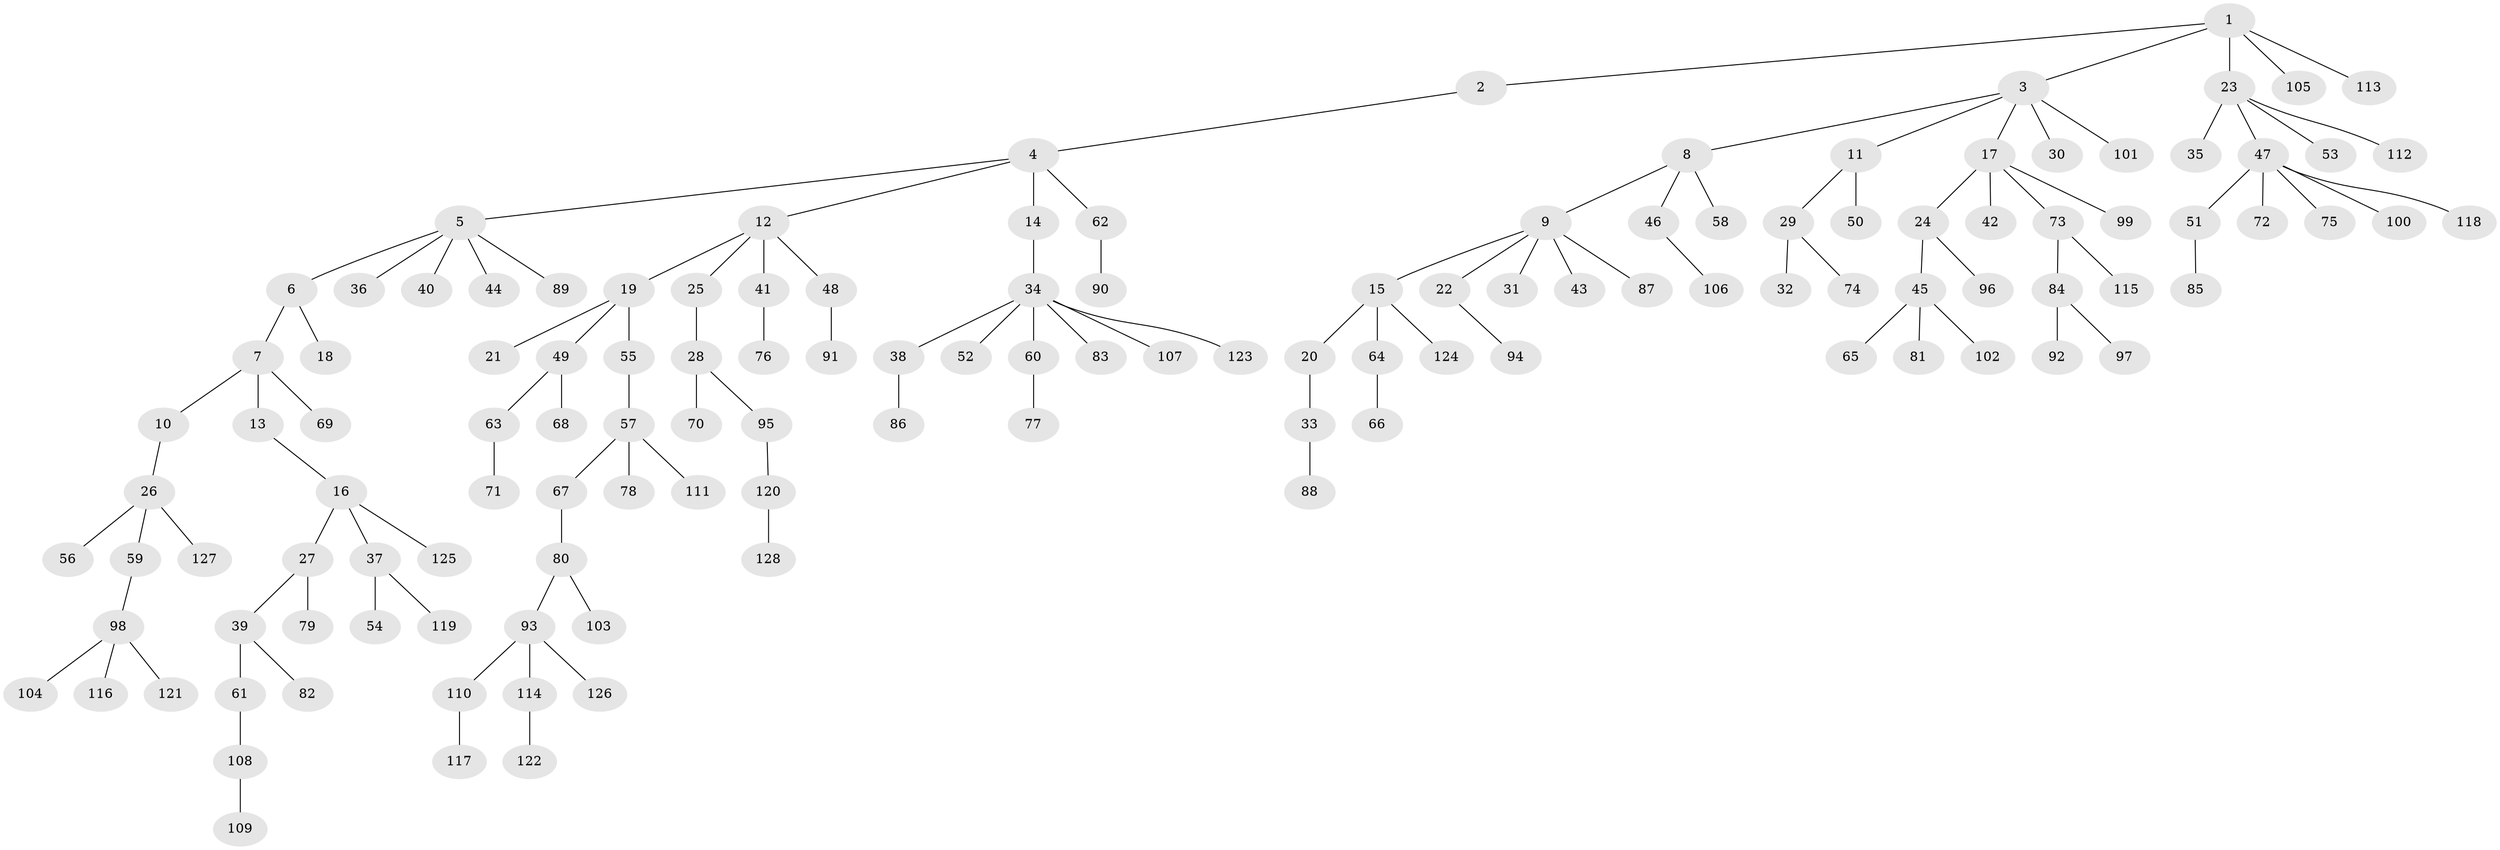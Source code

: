 // coarse degree distribution, {2: 0.2222222222222222, 3: 0.16666666666666666, 1: 0.48148148148148145, 4: 0.1111111111111111, 5: 0.018518518518518517}
// Generated by graph-tools (version 1.1) at 2025/37/03/04/25 23:37:26]
// undirected, 128 vertices, 127 edges
graph export_dot {
  node [color=gray90,style=filled];
  1;
  2;
  3;
  4;
  5;
  6;
  7;
  8;
  9;
  10;
  11;
  12;
  13;
  14;
  15;
  16;
  17;
  18;
  19;
  20;
  21;
  22;
  23;
  24;
  25;
  26;
  27;
  28;
  29;
  30;
  31;
  32;
  33;
  34;
  35;
  36;
  37;
  38;
  39;
  40;
  41;
  42;
  43;
  44;
  45;
  46;
  47;
  48;
  49;
  50;
  51;
  52;
  53;
  54;
  55;
  56;
  57;
  58;
  59;
  60;
  61;
  62;
  63;
  64;
  65;
  66;
  67;
  68;
  69;
  70;
  71;
  72;
  73;
  74;
  75;
  76;
  77;
  78;
  79;
  80;
  81;
  82;
  83;
  84;
  85;
  86;
  87;
  88;
  89;
  90;
  91;
  92;
  93;
  94;
  95;
  96;
  97;
  98;
  99;
  100;
  101;
  102;
  103;
  104;
  105;
  106;
  107;
  108;
  109;
  110;
  111;
  112;
  113;
  114;
  115;
  116;
  117;
  118;
  119;
  120;
  121;
  122;
  123;
  124;
  125;
  126;
  127;
  128;
  1 -- 2;
  1 -- 3;
  1 -- 23;
  1 -- 105;
  1 -- 113;
  2 -- 4;
  3 -- 8;
  3 -- 11;
  3 -- 17;
  3 -- 30;
  3 -- 101;
  4 -- 5;
  4 -- 12;
  4 -- 14;
  4 -- 62;
  5 -- 6;
  5 -- 36;
  5 -- 40;
  5 -- 44;
  5 -- 89;
  6 -- 7;
  6 -- 18;
  7 -- 10;
  7 -- 13;
  7 -- 69;
  8 -- 9;
  8 -- 46;
  8 -- 58;
  9 -- 15;
  9 -- 22;
  9 -- 31;
  9 -- 43;
  9 -- 87;
  10 -- 26;
  11 -- 29;
  11 -- 50;
  12 -- 19;
  12 -- 25;
  12 -- 41;
  12 -- 48;
  13 -- 16;
  14 -- 34;
  15 -- 20;
  15 -- 64;
  15 -- 124;
  16 -- 27;
  16 -- 37;
  16 -- 125;
  17 -- 24;
  17 -- 42;
  17 -- 73;
  17 -- 99;
  19 -- 21;
  19 -- 49;
  19 -- 55;
  20 -- 33;
  22 -- 94;
  23 -- 35;
  23 -- 47;
  23 -- 53;
  23 -- 112;
  24 -- 45;
  24 -- 96;
  25 -- 28;
  26 -- 56;
  26 -- 59;
  26 -- 127;
  27 -- 39;
  27 -- 79;
  28 -- 70;
  28 -- 95;
  29 -- 32;
  29 -- 74;
  33 -- 88;
  34 -- 38;
  34 -- 52;
  34 -- 60;
  34 -- 83;
  34 -- 107;
  34 -- 123;
  37 -- 54;
  37 -- 119;
  38 -- 86;
  39 -- 61;
  39 -- 82;
  41 -- 76;
  45 -- 65;
  45 -- 81;
  45 -- 102;
  46 -- 106;
  47 -- 51;
  47 -- 72;
  47 -- 75;
  47 -- 100;
  47 -- 118;
  48 -- 91;
  49 -- 63;
  49 -- 68;
  51 -- 85;
  55 -- 57;
  57 -- 67;
  57 -- 78;
  57 -- 111;
  59 -- 98;
  60 -- 77;
  61 -- 108;
  62 -- 90;
  63 -- 71;
  64 -- 66;
  67 -- 80;
  73 -- 84;
  73 -- 115;
  80 -- 93;
  80 -- 103;
  84 -- 92;
  84 -- 97;
  93 -- 110;
  93 -- 114;
  93 -- 126;
  95 -- 120;
  98 -- 104;
  98 -- 116;
  98 -- 121;
  108 -- 109;
  110 -- 117;
  114 -- 122;
  120 -- 128;
}
